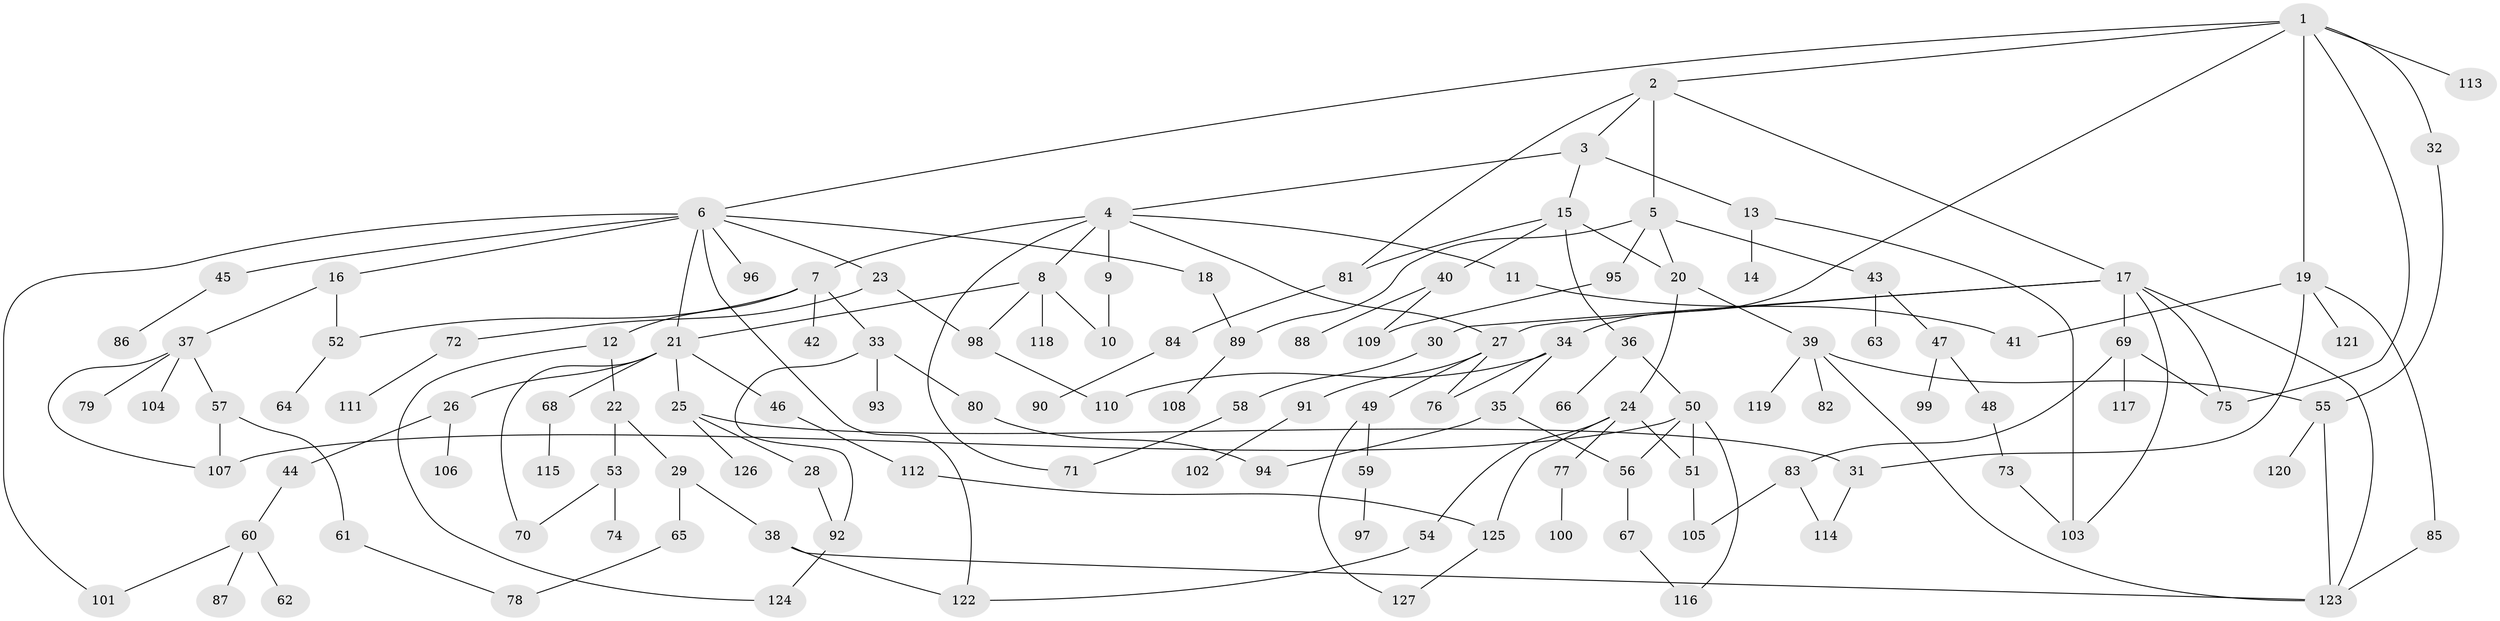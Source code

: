 // Generated by graph-tools (version 1.1) at 2025/34/03/09/25 02:34:05]
// undirected, 127 vertices, 166 edges
graph export_dot {
graph [start="1"]
  node [color=gray90,style=filled];
  1;
  2;
  3;
  4;
  5;
  6;
  7;
  8;
  9;
  10;
  11;
  12;
  13;
  14;
  15;
  16;
  17;
  18;
  19;
  20;
  21;
  22;
  23;
  24;
  25;
  26;
  27;
  28;
  29;
  30;
  31;
  32;
  33;
  34;
  35;
  36;
  37;
  38;
  39;
  40;
  41;
  42;
  43;
  44;
  45;
  46;
  47;
  48;
  49;
  50;
  51;
  52;
  53;
  54;
  55;
  56;
  57;
  58;
  59;
  60;
  61;
  62;
  63;
  64;
  65;
  66;
  67;
  68;
  69;
  70;
  71;
  72;
  73;
  74;
  75;
  76;
  77;
  78;
  79;
  80;
  81;
  82;
  83;
  84;
  85;
  86;
  87;
  88;
  89;
  90;
  91;
  92;
  93;
  94;
  95;
  96;
  97;
  98;
  99;
  100;
  101;
  102;
  103;
  104;
  105;
  106;
  107;
  108;
  109;
  110;
  111;
  112;
  113;
  114;
  115;
  116;
  117;
  118;
  119;
  120;
  121;
  122;
  123;
  124;
  125;
  126;
  127;
  1 -- 2;
  1 -- 6;
  1 -- 19;
  1 -- 32;
  1 -- 34;
  1 -- 75;
  1 -- 113;
  2 -- 3;
  2 -- 5;
  2 -- 17;
  2 -- 81;
  3 -- 4;
  3 -- 13;
  3 -- 15;
  4 -- 7;
  4 -- 8;
  4 -- 9;
  4 -- 11;
  4 -- 27;
  4 -- 71;
  5 -- 20;
  5 -- 43;
  5 -- 89;
  5 -- 95;
  6 -- 16;
  6 -- 18;
  6 -- 21;
  6 -- 23;
  6 -- 45;
  6 -- 96;
  6 -- 101;
  6 -- 122;
  7 -- 12;
  7 -- 33;
  7 -- 42;
  7 -- 52;
  8 -- 118;
  8 -- 98;
  8 -- 10;
  8 -- 21;
  9 -- 10;
  11 -- 41;
  12 -- 22;
  12 -- 124;
  13 -- 14;
  13 -- 103;
  15 -- 36;
  15 -- 40;
  15 -- 20;
  15 -- 81;
  16 -- 37;
  16 -- 52;
  17 -- 30;
  17 -- 69;
  17 -- 75;
  17 -- 123;
  17 -- 103;
  17 -- 27;
  18 -- 89;
  19 -- 41;
  19 -- 85;
  19 -- 121;
  19 -- 31;
  20 -- 24;
  20 -- 39;
  21 -- 25;
  21 -- 26;
  21 -- 46;
  21 -- 68;
  21 -- 70;
  22 -- 29;
  22 -- 53;
  23 -- 72;
  23 -- 98;
  24 -- 54;
  24 -- 77;
  24 -- 51;
  24 -- 125;
  25 -- 28;
  25 -- 31;
  25 -- 126;
  26 -- 44;
  26 -- 106;
  27 -- 49;
  27 -- 91;
  27 -- 76;
  28 -- 92;
  29 -- 38;
  29 -- 65;
  30 -- 58;
  31 -- 114;
  32 -- 55;
  33 -- 80;
  33 -- 92;
  33 -- 93;
  34 -- 35;
  34 -- 76;
  34 -- 110;
  35 -- 56;
  35 -- 94;
  36 -- 50;
  36 -- 66;
  37 -- 57;
  37 -- 79;
  37 -- 104;
  37 -- 107;
  38 -- 122;
  38 -- 123;
  39 -- 82;
  39 -- 119;
  39 -- 123;
  39 -- 55;
  40 -- 88;
  40 -- 109;
  43 -- 47;
  43 -- 63;
  44 -- 60;
  45 -- 86;
  46 -- 112;
  47 -- 48;
  47 -- 99;
  48 -- 73;
  49 -- 59;
  49 -- 127;
  50 -- 51;
  50 -- 56;
  50 -- 116;
  50 -- 107;
  51 -- 105;
  52 -- 64;
  53 -- 70;
  53 -- 74;
  54 -- 122;
  55 -- 120;
  55 -- 123;
  56 -- 67;
  57 -- 61;
  57 -- 107;
  58 -- 71;
  59 -- 97;
  60 -- 62;
  60 -- 87;
  60 -- 101;
  61 -- 78;
  65 -- 78;
  67 -- 116;
  68 -- 115;
  69 -- 83;
  69 -- 117;
  69 -- 75;
  72 -- 111;
  73 -- 103;
  77 -- 100;
  80 -- 94;
  81 -- 84;
  83 -- 114;
  83 -- 105;
  84 -- 90;
  85 -- 123;
  89 -- 108;
  91 -- 102;
  92 -- 124;
  95 -- 109;
  98 -- 110;
  112 -- 125;
  125 -- 127;
}
